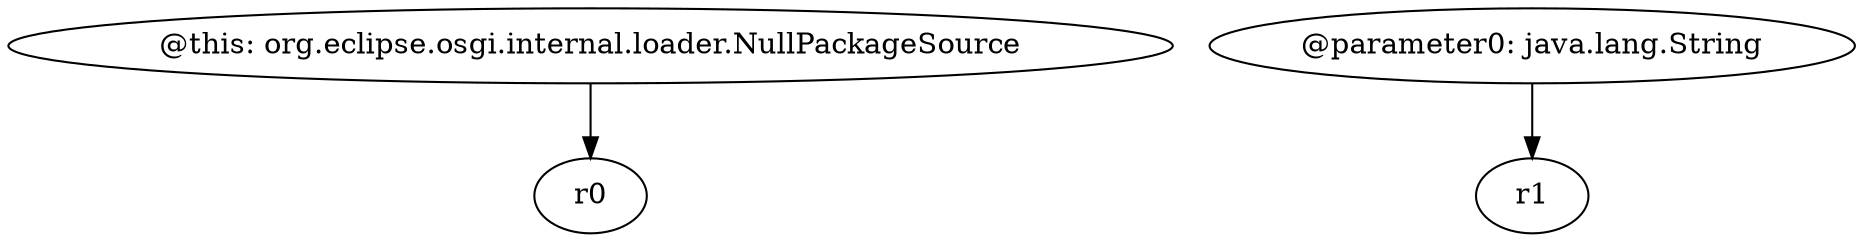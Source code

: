 digraph g {
0[label="@this: org.eclipse.osgi.internal.loader.NullPackageSource"]
1[label="r0"]
0->1[label=""]
2[label="@parameter0: java.lang.String"]
3[label="r1"]
2->3[label=""]
}